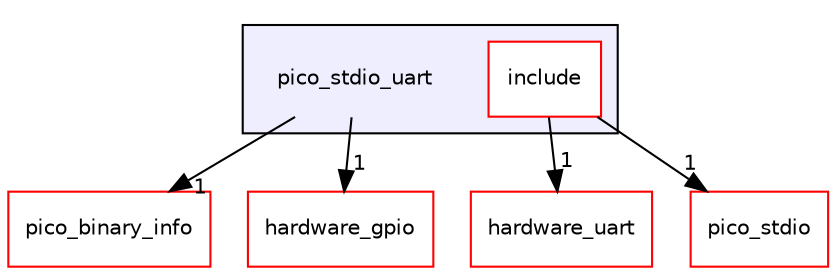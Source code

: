 digraph "pico_stdio_uart" {
  compound=true
  node [ fontsize="10", fontname="Helvetica"];
  edge [ labelfontsize="10", labelfontname="Helvetica"];
  subgraph clusterdir_07c50375add0a8358dd785b8fd5d3dab {
    graph [ bgcolor="#eeeeff", pencolor="black", label="" URL="dir_07c50375add0a8358dd785b8fd5d3dab.html"];
    dir_07c50375add0a8358dd785b8fd5d3dab [shape=plaintext label="pico_stdio_uart"];
    dir_87e1bb49fdbbb0199cb5d5ec01d6a238 [shape=box label="include" color="red" fillcolor="white" style="filled" URL="dir_87e1bb49fdbbb0199cb5d5ec01d6a238.html"];
  }
  dir_fa32484ddcfb739fabe101c20b70de5a [shape=box label="hardware_uart" fillcolor="white" style="filled" color="red" URL="dir_fa32484ddcfb739fabe101c20b70de5a.html"];
  dir_3dab16ea41ea245df7c2e3d74b6863f3 [shape=box label="pico_binary_info" fillcolor="white" style="filled" color="red" URL="dir_3dab16ea41ea245df7c2e3d74b6863f3.html"];
  dir_adc179867a439eb9895cb87c8a61acd0 [shape=box label="hardware_gpio" fillcolor="white" style="filled" color="red" URL="dir_adc179867a439eb9895cb87c8a61acd0.html"];
  dir_8ce2dea2c70b96bce3071180a232ce85 [shape=box label="pico_stdio" fillcolor="white" style="filled" color="red" URL="dir_8ce2dea2c70b96bce3071180a232ce85.html"];
  dir_87e1bb49fdbbb0199cb5d5ec01d6a238->dir_fa32484ddcfb739fabe101c20b70de5a [headlabel="1", labeldistance=1.5 headhref="dir_000192_000111.html"];
  dir_87e1bb49fdbbb0199cb5d5ec01d6a238->dir_8ce2dea2c70b96bce3071180a232ce85 [headlabel="1", labeldistance=1.5 headhref="dir_000192_000184.html"];
  dir_07c50375add0a8358dd785b8fd5d3dab->dir_3dab16ea41ea245df7c2e3d74b6863f3 [headlabel="1", labeldistance=1.5 headhref="dir_000191_000013.html"];
  dir_07c50375add0a8358dd785b8fd5d3dab->dir_adc179867a439eb9895cb87c8a61acd0 [headlabel="1", labeldistance=1.5 headhref="dir_000191_000078.html"];
}
